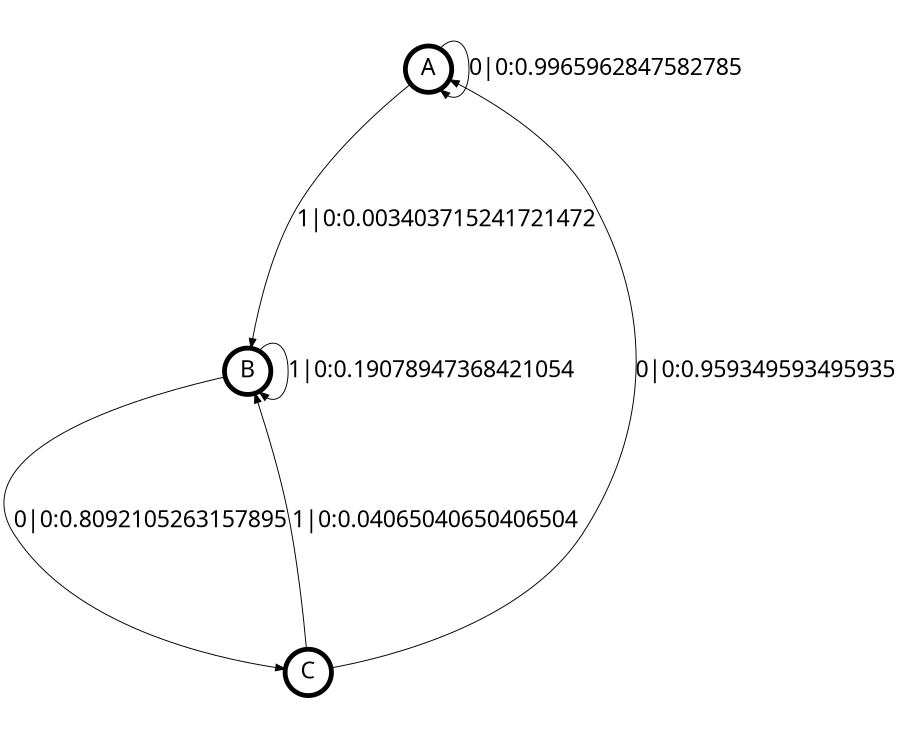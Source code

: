 digraph  {
size = "6,8.5";
ratio = "fill";
node
[shape = circle];
node [fontsize = 24];
node [penwidth = 5];
edge [fontsize = 24];
node [fontname = "CMU Serif Roman"];
graph [fontname = "CMU Serif Roman"];
edge [fontname = "CMU Serif Roman"];
A -> A [label = "0|0:0.9965962847582785\l"];
A -> B [label = "1|0:0.003403715241721472\l"];
B -> B [label = "1|0:0.19078947368421054\l"];
B -> C [label = "0|0:0.8092105263157895\l"];
C -> A [label = "0|0:0.959349593495935\l"];
C -> B [label = "1|0:0.04065040650406504\l"];
}